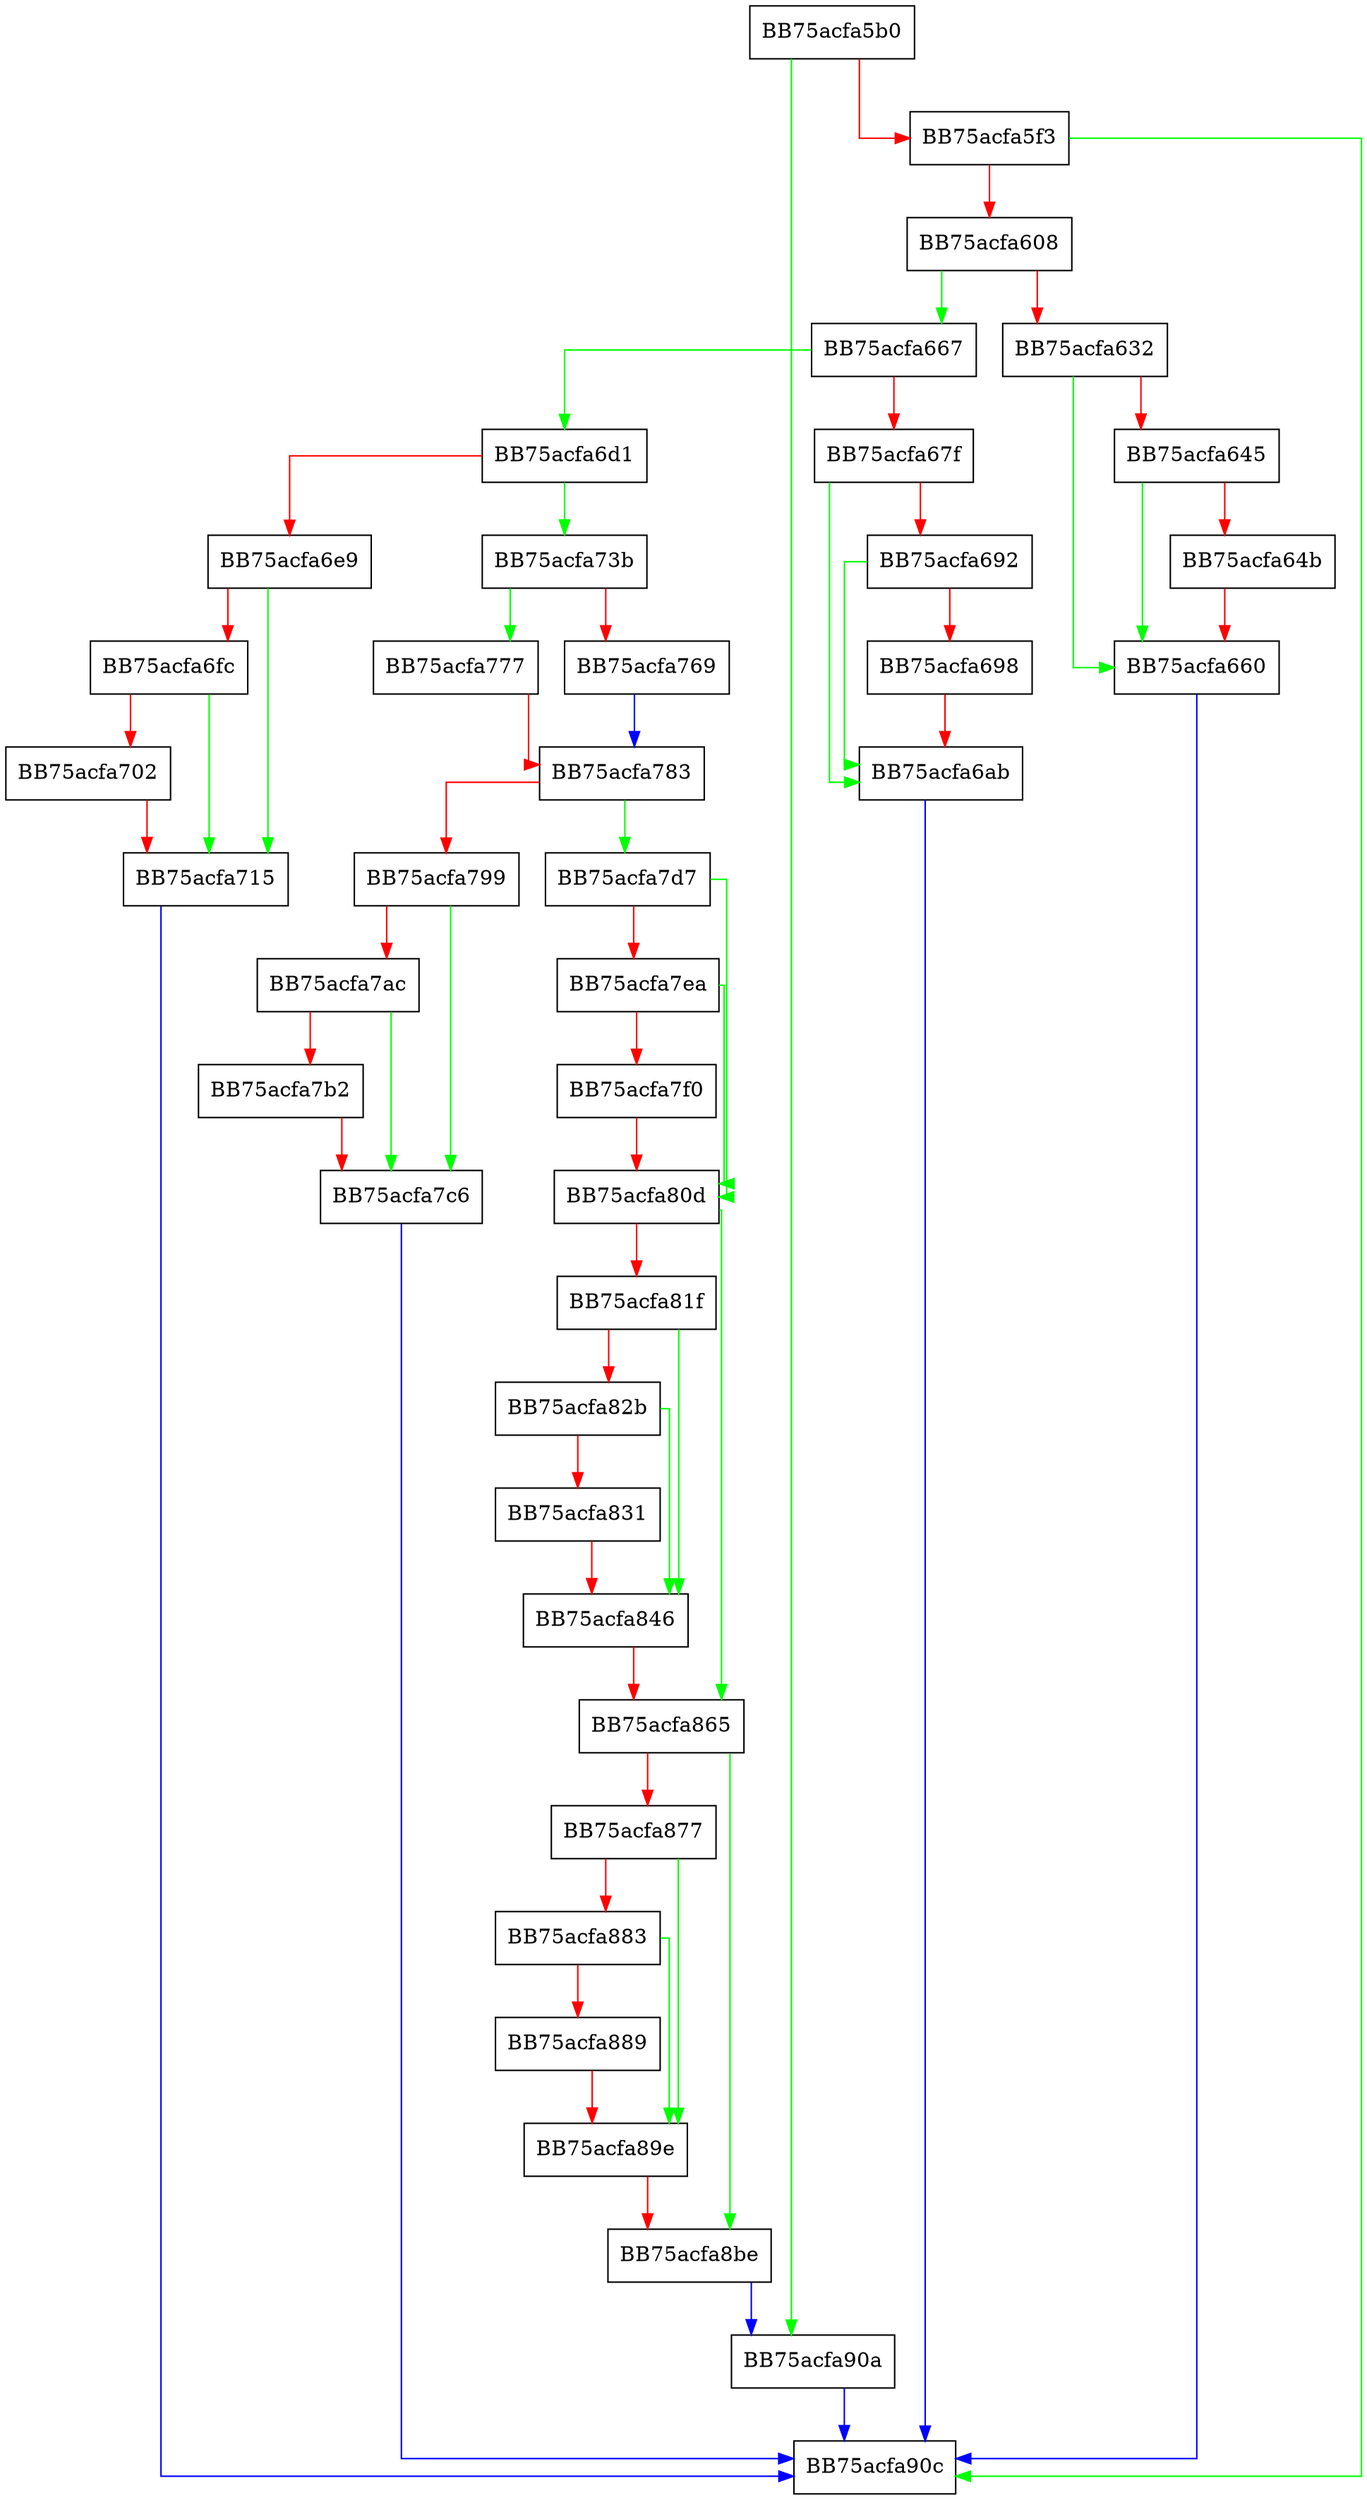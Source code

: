 digraph Scan {
  node [shape="box"];
  graph [splines=ortho];
  BB75acfa5b0 -> BB75acfa90a [color="green"];
  BB75acfa5b0 -> BB75acfa5f3 [color="red"];
  BB75acfa5f3 -> BB75acfa90c [color="green"];
  BB75acfa5f3 -> BB75acfa608 [color="red"];
  BB75acfa608 -> BB75acfa667 [color="green"];
  BB75acfa608 -> BB75acfa632 [color="red"];
  BB75acfa632 -> BB75acfa660 [color="green"];
  BB75acfa632 -> BB75acfa645 [color="red"];
  BB75acfa645 -> BB75acfa660 [color="green"];
  BB75acfa645 -> BB75acfa64b [color="red"];
  BB75acfa64b -> BB75acfa660 [color="red"];
  BB75acfa660 -> BB75acfa90c [color="blue"];
  BB75acfa667 -> BB75acfa6d1 [color="green"];
  BB75acfa667 -> BB75acfa67f [color="red"];
  BB75acfa67f -> BB75acfa6ab [color="green"];
  BB75acfa67f -> BB75acfa692 [color="red"];
  BB75acfa692 -> BB75acfa6ab [color="green"];
  BB75acfa692 -> BB75acfa698 [color="red"];
  BB75acfa698 -> BB75acfa6ab [color="red"];
  BB75acfa6ab -> BB75acfa90c [color="blue"];
  BB75acfa6d1 -> BB75acfa73b [color="green"];
  BB75acfa6d1 -> BB75acfa6e9 [color="red"];
  BB75acfa6e9 -> BB75acfa715 [color="green"];
  BB75acfa6e9 -> BB75acfa6fc [color="red"];
  BB75acfa6fc -> BB75acfa715 [color="green"];
  BB75acfa6fc -> BB75acfa702 [color="red"];
  BB75acfa702 -> BB75acfa715 [color="red"];
  BB75acfa715 -> BB75acfa90c [color="blue"];
  BB75acfa73b -> BB75acfa777 [color="green"];
  BB75acfa73b -> BB75acfa769 [color="red"];
  BB75acfa769 -> BB75acfa783 [color="blue"];
  BB75acfa777 -> BB75acfa783 [color="red"];
  BB75acfa783 -> BB75acfa7d7 [color="green"];
  BB75acfa783 -> BB75acfa799 [color="red"];
  BB75acfa799 -> BB75acfa7c6 [color="green"];
  BB75acfa799 -> BB75acfa7ac [color="red"];
  BB75acfa7ac -> BB75acfa7c6 [color="green"];
  BB75acfa7ac -> BB75acfa7b2 [color="red"];
  BB75acfa7b2 -> BB75acfa7c6 [color="red"];
  BB75acfa7c6 -> BB75acfa90c [color="blue"];
  BB75acfa7d7 -> BB75acfa80d [color="green"];
  BB75acfa7d7 -> BB75acfa7ea [color="red"];
  BB75acfa7ea -> BB75acfa80d [color="green"];
  BB75acfa7ea -> BB75acfa7f0 [color="red"];
  BB75acfa7f0 -> BB75acfa80d [color="red"];
  BB75acfa80d -> BB75acfa865 [color="green"];
  BB75acfa80d -> BB75acfa81f [color="red"];
  BB75acfa81f -> BB75acfa846 [color="green"];
  BB75acfa81f -> BB75acfa82b [color="red"];
  BB75acfa82b -> BB75acfa846 [color="green"];
  BB75acfa82b -> BB75acfa831 [color="red"];
  BB75acfa831 -> BB75acfa846 [color="red"];
  BB75acfa846 -> BB75acfa865 [color="red"];
  BB75acfa865 -> BB75acfa8be [color="green"];
  BB75acfa865 -> BB75acfa877 [color="red"];
  BB75acfa877 -> BB75acfa89e [color="green"];
  BB75acfa877 -> BB75acfa883 [color="red"];
  BB75acfa883 -> BB75acfa89e [color="green"];
  BB75acfa883 -> BB75acfa889 [color="red"];
  BB75acfa889 -> BB75acfa89e [color="red"];
  BB75acfa89e -> BB75acfa8be [color="red"];
  BB75acfa8be -> BB75acfa90a [color="blue"];
  BB75acfa90a -> BB75acfa90c [color="blue"];
}